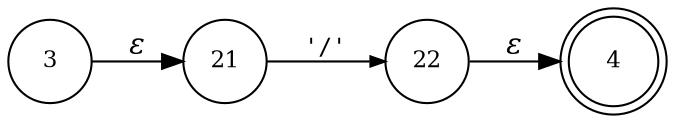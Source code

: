digraph ATN {
rankdir=LR;
s4[fontsize=11, label="4", shape=doublecircle, fixedsize=true, width=.6];
s3[fontsize=11,label="3", shape=circle, fixedsize=true, width=.55, peripheries=1];
s21[fontsize=11,label="21", shape=circle, fixedsize=true, width=.55, peripheries=1];
s22[fontsize=11,label="22", shape=circle, fixedsize=true, width=.55, peripheries=1];
s3 -> s21 [fontname="Times-Italic", label="&epsilon;"];
s21 -> s22 [fontsize=11, fontname="Courier", arrowsize=.7, label = "'/'", arrowhead = normal];
s22 -> s4 [fontname="Times-Italic", label="&epsilon;"];
}